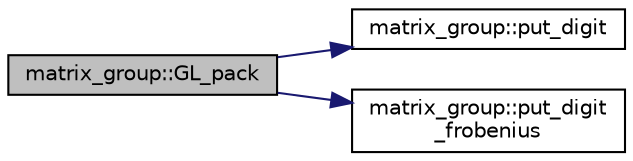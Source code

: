 digraph "matrix_group::GL_pack"
{
  edge [fontname="Helvetica",fontsize="10",labelfontname="Helvetica",labelfontsize="10"];
  node [fontname="Helvetica",fontsize="10",shape=record];
  rankdir="LR";
  Node1290 [label="matrix_group::GL_pack",height=0.2,width=0.4,color="black", fillcolor="grey75", style="filled", fontcolor="black"];
  Node1290 -> Node1291 [color="midnightblue",fontsize="10",style="solid",fontname="Helvetica"];
  Node1291 [label="matrix_group::put_digit",height=0.2,width=0.4,color="black", fillcolor="white", style="filled",URL="$d3/ded/classmatrix__group.html#aa07f949aaf5a087c4fd021cff839524e"];
  Node1290 -> Node1292 [color="midnightblue",fontsize="10",style="solid",fontname="Helvetica"];
  Node1292 [label="matrix_group::put_digit\l_frobenius",height=0.2,width=0.4,color="black", fillcolor="white", style="filled",URL="$d3/ded/classmatrix__group.html#ab7b1d90899c68cc3bc3ed214a7576153"];
}
